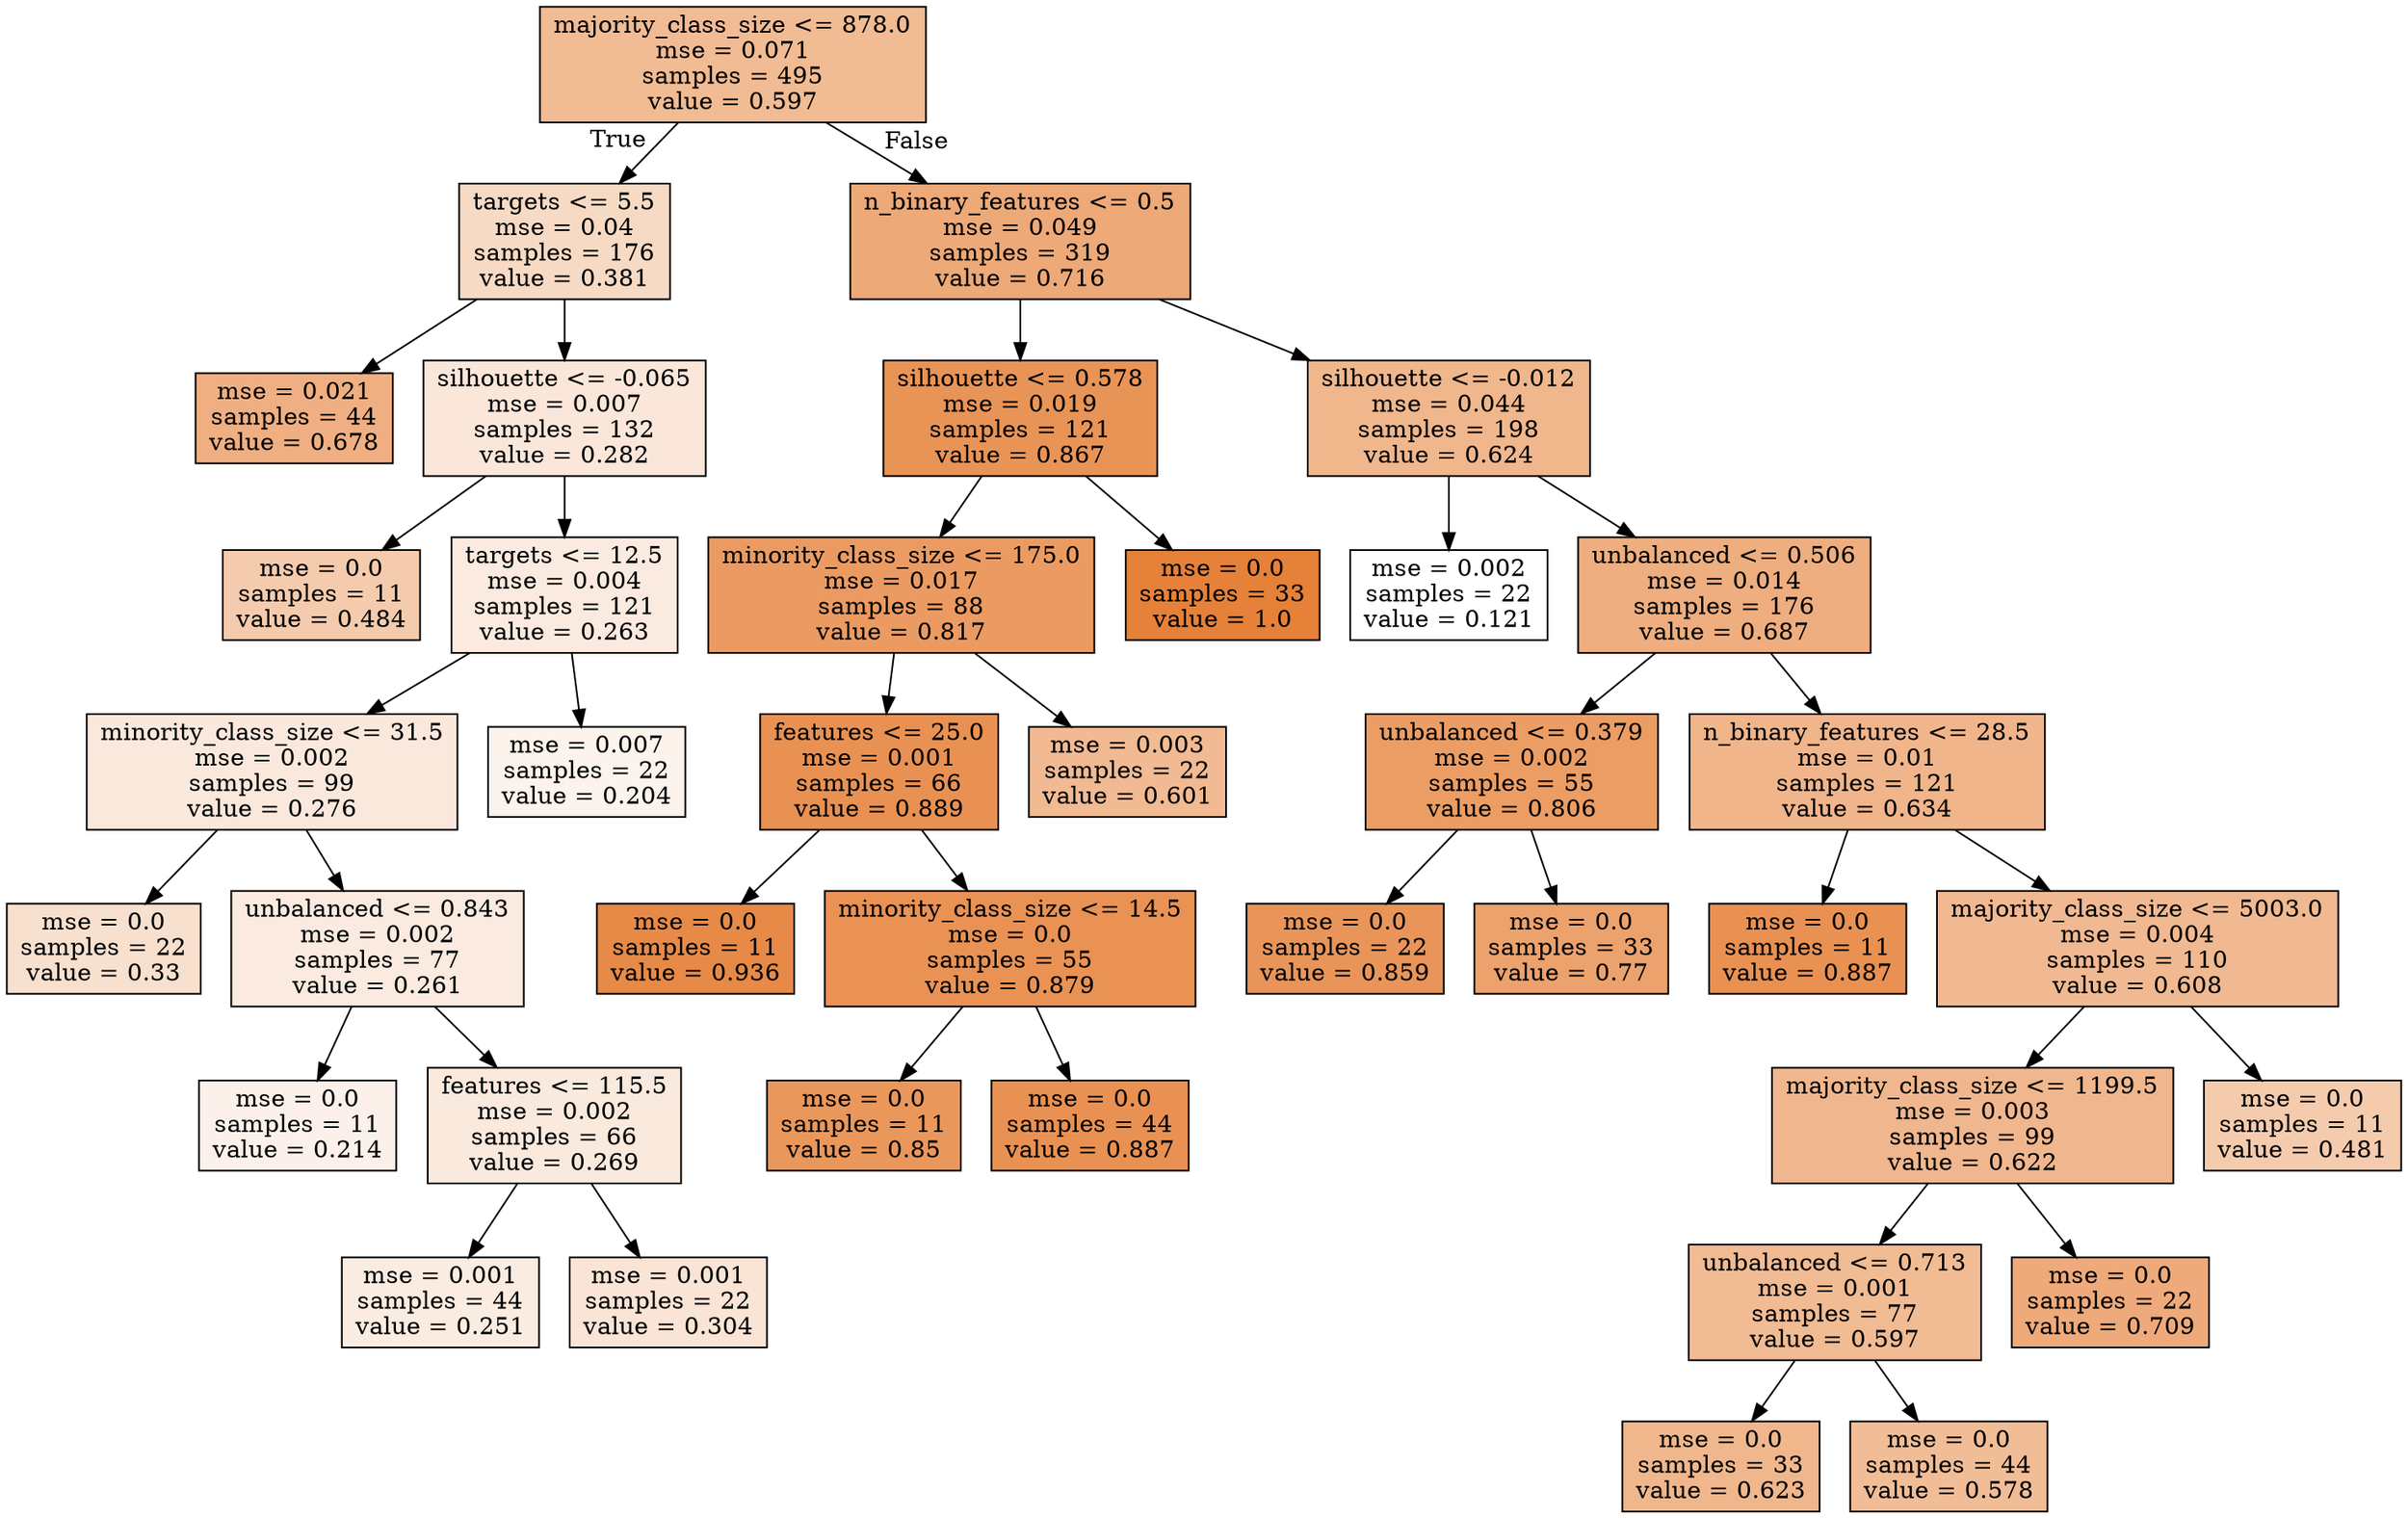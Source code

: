 digraph Tree {
node [shape=box, style="filled", color="black"] ;
0 [label="majority_class_size <= 878.0\nmse = 0.071\nsamples = 495\nvalue = 0.597", fillcolor="#e581398a"] ;
1 [label="targets <= 5.5\nmse = 0.04\nsamples = 176\nvalue = 0.381", fillcolor="#e581394b"] ;
0 -> 1 [labeldistance=2.5, labelangle=45, headlabel="True"] ;
2 [label="mse = 0.021\nsamples = 44\nvalue = 0.678", fillcolor="#e58139a1"] ;
1 -> 2 ;
3 [label="silhouette <= -0.065\nmse = 0.007\nsamples = 132\nvalue = 0.282", fillcolor="#e581392f"] ;
1 -> 3 ;
4 [label="mse = 0.0\nsamples = 11\nvalue = 0.484", fillcolor="#e5813969"] ;
3 -> 4 ;
5 [label="targets <= 12.5\nmse = 0.004\nsamples = 121\nvalue = 0.263", fillcolor="#e5813929"] ;
3 -> 5 ;
6 [label="minority_class_size <= 31.5\nmse = 0.002\nsamples = 99\nvalue = 0.276", fillcolor="#e581392d"] ;
5 -> 6 ;
7 [label="mse = 0.0\nsamples = 22\nvalue = 0.33", fillcolor="#e581393d"] ;
6 -> 7 ;
8 [label="unbalanced <= 0.843\nmse = 0.002\nsamples = 77\nvalue = 0.261", fillcolor="#e5813929"] ;
6 -> 8 ;
9 [label="mse = 0.0\nsamples = 11\nvalue = 0.214", fillcolor="#e581391b"] ;
8 -> 9 ;
10 [label="features <= 115.5\nmse = 0.002\nsamples = 66\nvalue = 0.269", fillcolor="#e581392b"] ;
8 -> 10 ;
11 [label="mse = 0.001\nsamples = 44\nvalue = 0.251", fillcolor="#e5813926"] ;
10 -> 11 ;
12 [label="mse = 0.001\nsamples = 22\nvalue = 0.304", fillcolor="#e5813935"] ;
10 -> 12 ;
13 [label="mse = 0.007\nsamples = 22\nvalue = 0.204", fillcolor="#e5813918"] ;
5 -> 13 ;
14 [label="n_binary_features <= 0.5\nmse = 0.049\nsamples = 319\nvalue = 0.716", fillcolor="#e58139ad"] ;
0 -> 14 [labeldistance=2.5, labelangle=-45, headlabel="False"] ;
15 [label="silhouette <= 0.578\nmse = 0.019\nsamples = 121\nvalue = 0.867", fillcolor="#e58139d8"] ;
14 -> 15 ;
16 [label="minority_class_size <= 175.0\nmse = 0.017\nsamples = 88\nvalue = 0.817", fillcolor="#e58139ca"] ;
15 -> 16 ;
17 [label="features <= 25.0\nmse = 0.001\nsamples = 66\nvalue = 0.889", fillcolor="#e58139df"] ;
16 -> 17 ;
18 [label="mse = 0.0\nsamples = 11\nvalue = 0.936", fillcolor="#e58139ec"] ;
17 -> 18 ;
19 [label="minority_class_size <= 14.5\nmse = 0.0\nsamples = 55\nvalue = 0.879", fillcolor="#e58139dc"] ;
17 -> 19 ;
20 [label="mse = 0.0\nsamples = 11\nvalue = 0.85", fillcolor="#e58139d3"] ;
19 -> 20 ;
21 [label="mse = 0.0\nsamples = 44\nvalue = 0.887", fillcolor="#e58139de"] ;
19 -> 21 ;
22 [label="mse = 0.003\nsamples = 22\nvalue = 0.601", fillcolor="#e581398b"] ;
16 -> 22 ;
23 [label="mse = 0.0\nsamples = 33\nvalue = 1.0", fillcolor="#e58139ff"] ;
15 -> 23 ;
24 [label="silhouette <= -0.012\nmse = 0.044\nsamples = 198\nvalue = 0.624", fillcolor="#e5813992"] ;
14 -> 24 ;
25 [label="mse = 0.002\nsamples = 22\nvalue = 0.121", fillcolor="#e5813900"] ;
24 -> 25 ;
26 [label="unbalanced <= 0.506\nmse = 0.014\nsamples = 176\nvalue = 0.687", fillcolor="#e58139a4"] ;
24 -> 26 ;
27 [label="unbalanced <= 0.379\nmse = 0.002\nsamples = 55\nvalue = 0.806", fillcolor="#e58139c7"] ;
26 -> 27 ;
28 [label="mse = 0.0\nsamples = 22\nvalue = 0.859", fillcolor="#e58139d6"] ;
27 -> 28 ;
29 [label="mse = 0.0\nsamples = 33\nvalue = 0.77", fillcolor="#e58139bc"] ;
27 -> 29 ;
30 [label="n_binary_features <= 28.5\nmse = 0.01\nsamples = 121\nvalue = 0.634", fillcolor="#e5813995"] ;
26 -> 30 ;
31 [label="mse = 0.0\nsamples = 11\nvalue = 0.887", fillcolor="#e58139de"] ;
30 -> 31 ;
32 [label="majority_class_size <= 5003.0\nmse = 0.004\nsamples = 110\nvalue = 0.608", fillcolor="#e581398d"] ;
30 -> 32 ;
33 [label="majority_class_size <= 1199.5\nmse = 0.003\nsamples = 99\nvalue = 0.622", fillcolor="#e5813991"] ;
32 -> 33 ;
34 [label="unbalanced <= 0.713\nmse = 0.001\nsamples = 77\nvalue = 0.597", fillcolor="#e581398a"] ;
33 -> 34 ;
35 [label="mse = 0.0\nsamples = 33\nvalue = 0.623", fillcolor="#e5813992"] ;
34 -> 35 ;
36 [label="mse = 0.0\nsamples = 44\nvalue = 0.578", fillcolor="#e5813985"] ;
34 -> 36 ;
37 [label="mse = 0.0\nsamples = 22\nvalue = 0.709", fillcolor="#e58139ab"] ;
33 -> 37 ;
38 [label="mse = 0.0\nsamples = 11\nvalue = 0.481", fillcolor="#e5813969"] ;
32 -> 38 ;
}